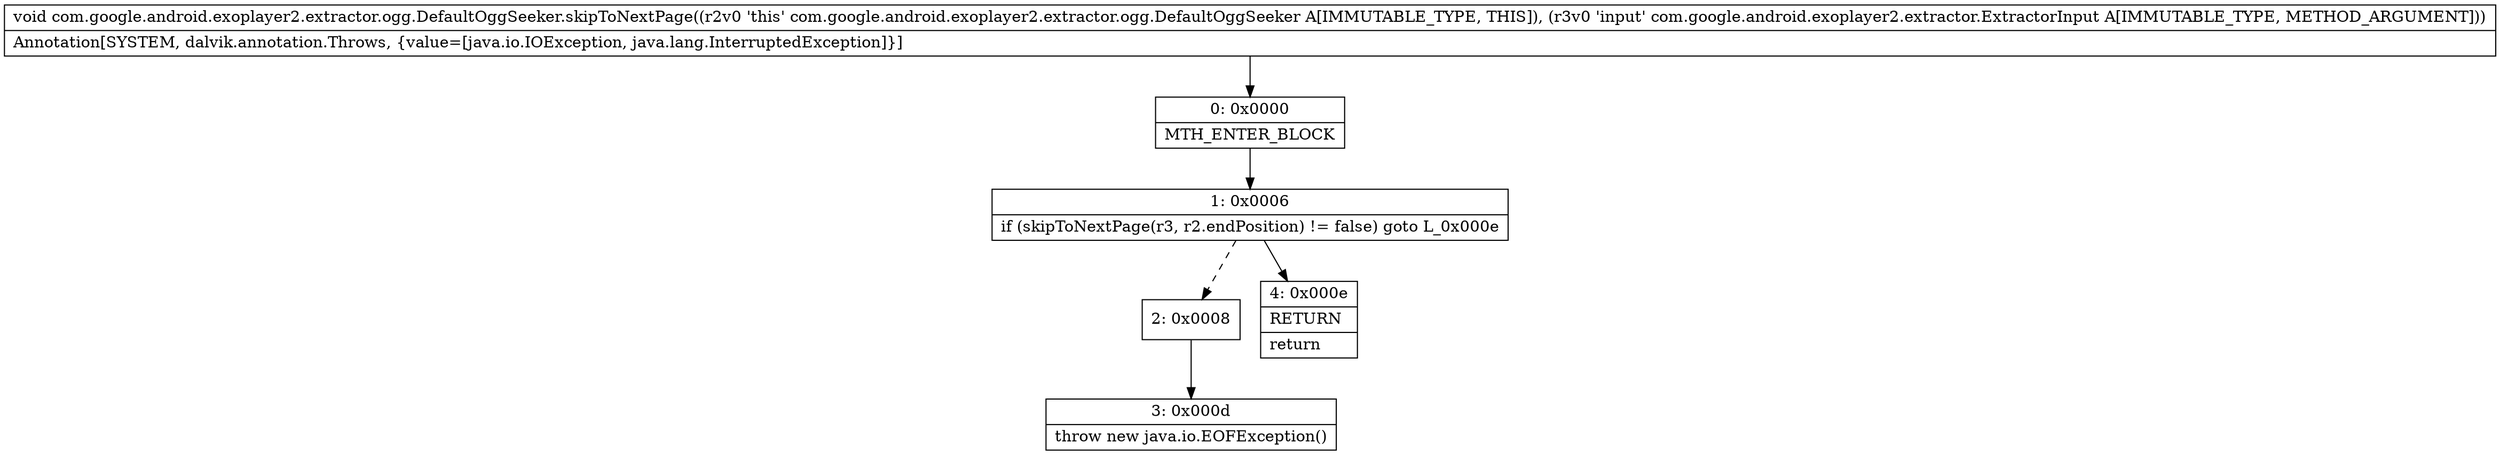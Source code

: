 digraph "CFG forcom.google.android.exoplayer2.extractor.ogg.DefaultOggSeeker.skipToNextPage(Lcom\/google\/android\/exoplayer2\/extractor\/ExtractorInput;)V" {
Node_0 [shape=record,label="{0\:\ 0x0000|MTH_ENTER_BLOCK\l}"];
Node_1 [shape=record,label="{1\:\ 0x0006|if (skipToNextPage(r3, r2.endPosition) != false) goto L_0x000e\l}"];
Node_2 [shape=record,label="{2\:\ 0x0008}"];
Node_3 [shape=record,label="{3\:\ 0x000d|throw new java.io.EOFException()\l}"];
Node_4 [shape=record,label="{4\:\ 0x000e|RETURN\l|return\l}"];
MethodNode[shape=record,label="{void com.google.android.exoplayer2.extractor.ogg.DefaultOggSeeker.skipToNextPage((r2v0 'this' com.google.android.exoplayer2.extractor.ogg.DefaultOggSeeker A[IMMUTABLE_TYPE, THIS]), (r3v0 'input' com.google.android.exoplayer2.extractor.ExtractorInput A[IMMUTABLE_TYPE, METHOD_ARGUMENT]))  | Annotation[SYSTEM, dalvik.annotation.Throws, \{value=[java.io.IOException, java.lang.InterruptedException]\}]\l}"];
MethodNode -> Node_0;
Node_0 -> Node_1;
Node_1 -> Node_2[style=dashed];
Node_1 -> Node_4;
Node_2 -> Node_3;
}

